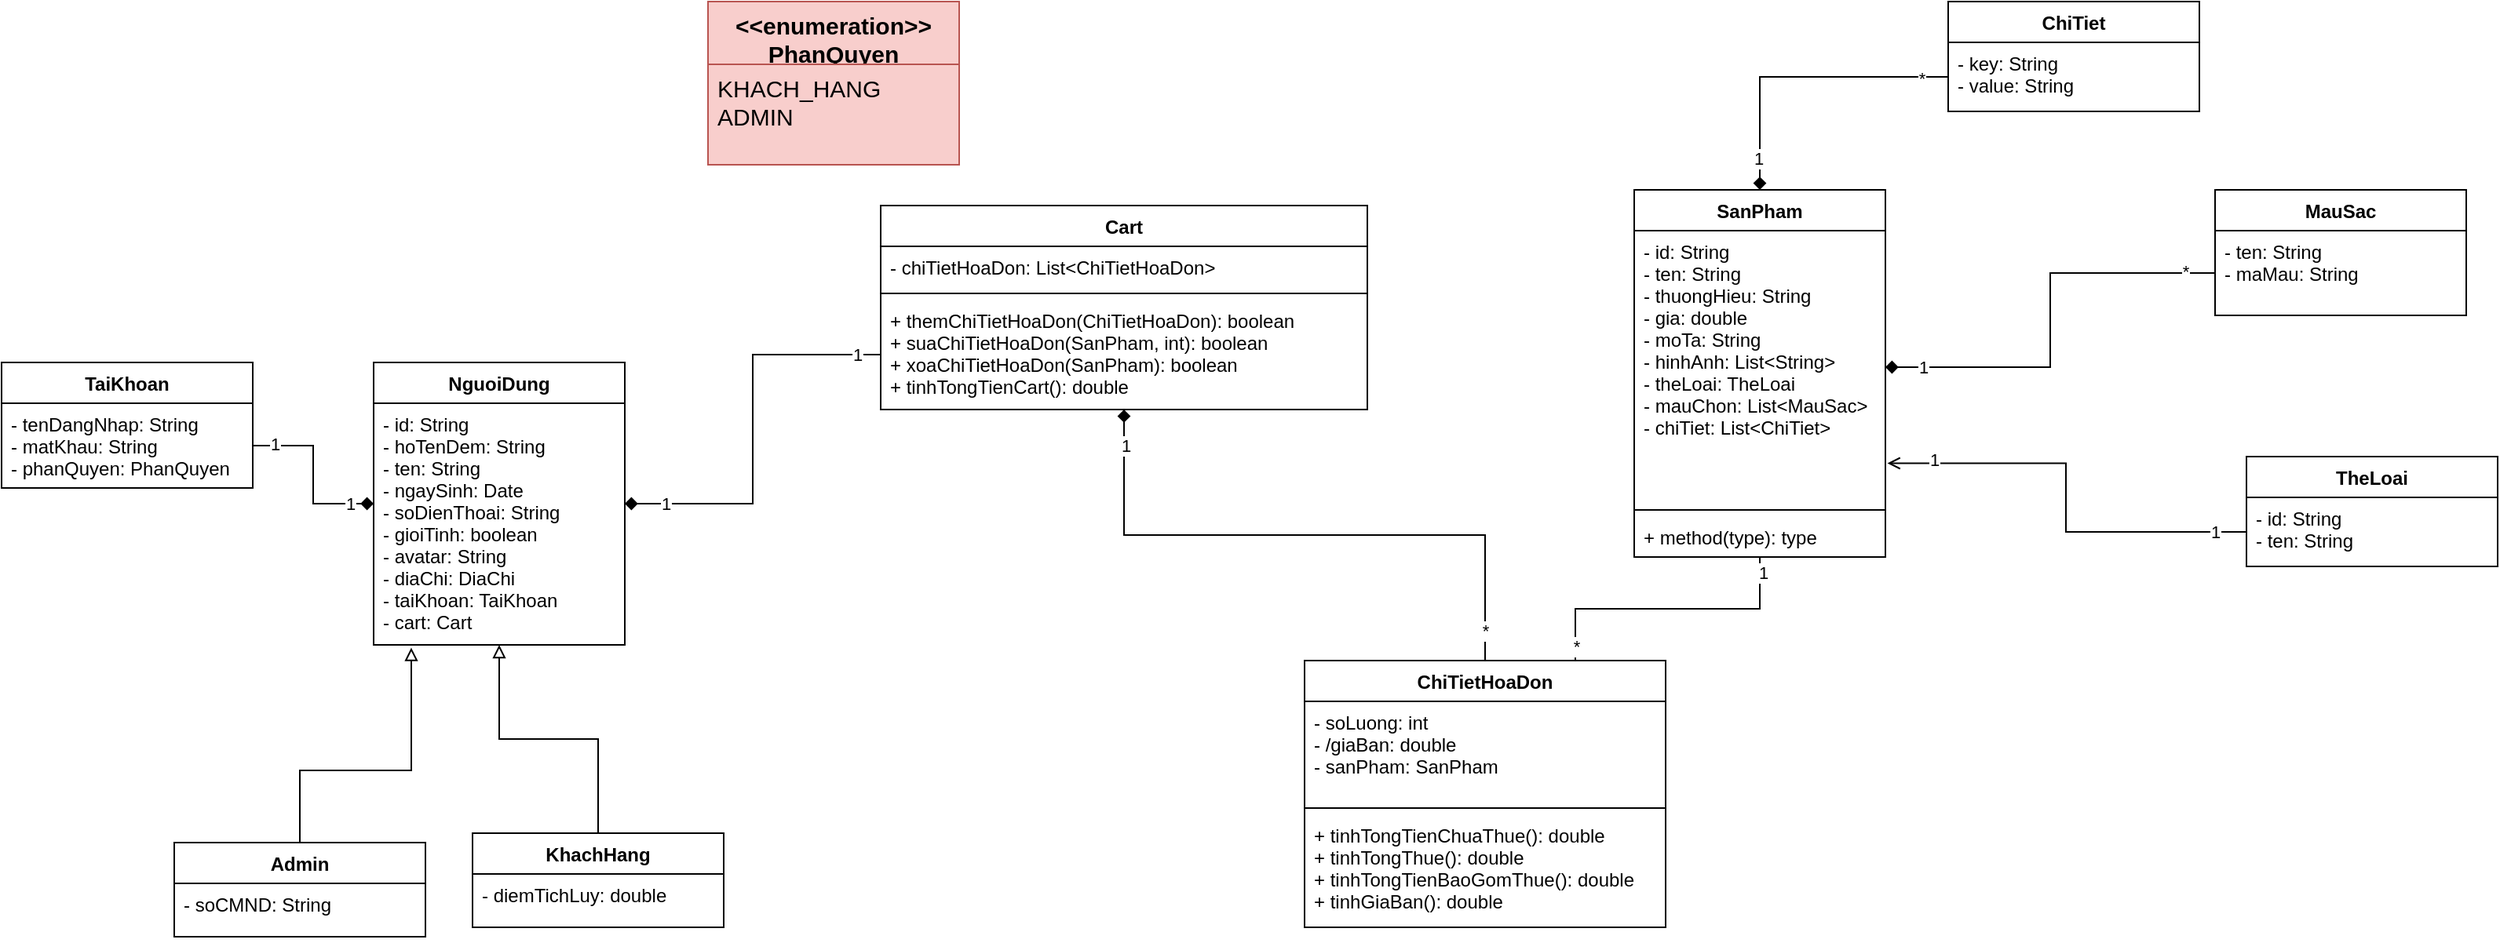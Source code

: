 <mxfile version="14.1.8" type="github">
  <diagram id="C5RBs43oDa-KdzZeNtuy" name="Page-1">
    <mxGraphModel dx="1396" dy="1479" grid="1" gridSize="10" guides="1" tooltips="1" connect="1" arrows="1" fold="1" page="1" pageScale="1" pageWidth="827" pageHeight="1169" math="0" shadow="0">
      <root>
        <mxCell id="WIyWlLk6GJQsqaUBKTNV-0" />
        <mxCell id="WIyWlLk6GJQsqaUBKTNV-1" parent="WIyWlLk6GJQsqaUBKTNV-0" />
        <mxCell id="7N4hpyPiE46g98wLAyZC-40" value="MauSac" style="swimlane;fontStyle=1;align=center;verticalAlign=top;childLayout=stackLayout;horizontal=1;startSize=26;horizontalStack=0;resizeParent=1;resizeParentMax=0;resizeLast=0;collapsible=1;marginBottom=0;" vertex="1" parent="WIyWlLk6GJQsqaUBKTNV-1">
          <mxGeometry x="600" y="-830" width="160" height="80" as="geometry" />
        </mxCell>
        <mxCell id="7N4hpyPiE46g98wLAyZC-41" value="- ten: String&#xa;- maMau: String" style="text;strokeColor=none;fillColor=none;align=left;verticalAlign=top;spacingLeft=4;spacingRight=4;overflow=hidden;rotatable=0;points=[[0,0.5],[1,0.5]];portConstraint=eastwest;" vertex="1" parent="7N4hpyPiE46g98wLAyZC-40">
          <mxGeometry y="26" width="160" height="54" as="geometry" />
        </mxCell>
        <mxCell id="7N4hpyPiE46g98wLAyZC-63" value="SanPham" style="swimlane;fontStyle=1;align=center;verticalAlign=top;childLayout=stackLayout;horizontal=1;startSize=26;horizontalStack=0;resizeParent=1;resizeParentMax=0;resizeLast=0;collapsible=1;marginBottom=0;" vertex="1" parent="WIyWlLk6GJQsqaUBKTNV-1">
          <mxGeometry x="230" y="-830" width="160" height="234" as="geometry" />
        </mxCell>
        <mxCell id="7N4hpyPiE46g98wLAyZC-64" value="- id: String&#xa;- ten: String&#xa;- thuongHieu: String&#xa;- gia: double&#xa;- moTa: String&#xa;- hinhAnh: List&lt;String&gt;&#xa;- theLoai: TheLoai&#xa;- mauChon: List&lt;MauSac&gt;&#xa;- chiTiet: List&lt;ChiTiet&gt;" style="text;strokeColor=none;fillColor=none;align=left;verticalAlign=top;spacingLeft=4;spacingRight=4;overflow=hidden;rotatable=0;points=[[0,0.5],[1,0.5]];portConstraint=eastwest;" vertex="1" parent="7N4hpyPiE46g98wLAyZC-63">
          <mxGeometry y="26" width="160" height="174" as="geometry" />
        </mxCell>
        <mxCell id="7N4hpyPiE46g98wLAyZC-65" value="" style="line;strokeWidth=1;fillColor=none;align=left;verticalAlign=middle;spacingTop=-1;spacingLeft=3;spacingRight=3;rotatable=0;labelPosition=right;points=[];portConstraint=eastwest;" vertex="1" parent="7N4hpyPiE46g98wLAyZC-63">
          <mxGeometry y="200" width="160" height="8" as="geometry" />
        </mxCell>
        <mxCell id="7N4hpyPiE46g98wLAyZC-66" value="+ method(type): type" style="text;strokeColor=none;fillColor=none;align=left;verticalAlign=top;spacingLeft=4;spacingRight=4;overflow=hidden;rotatable=0;points=[[0,0.5],[1,0.5]];portConstraint=eastwest;" vertex="1" parent="7N4hpyPiE46g98wLAyZC-63">
          <mxGeometry y="208" width="160" height="26" as="geometry" />
        </mxCell>
        <mxCell id="7N4hpyPiE46g98wLAyZC-67" style="edgeStyle=orthogonalEdgeStyle;rounded=0;orthogonalLoop=1;jettySize=auto;html=1;exitX=1;exitY=0.5;exitDx=0;exitDy=0;startArrow=diamond;startFill=1;endArrow=none;endFill=0;" edge="1" parent="WIyWlLk6GJQsqaUBKTNV-1" source="7N4hpyPiE46g98wLAyZC-64" target="7N4hpyPiE46g98wLAyZC-41">
          <mxGeometry relative="1" as="geometry" />
        </mxCell>
        <mxCell id="7N4hpyPiE46g98wLAyZC-68" value="1" style="edgeLabel;html=1;align=center;verticalAlign=middle;resizable=0;points=[];" vertex="1" connectable="0" parent="7N4hpyPiE46g98wLAyZC-67">
          <mxGeometry x="-0.824" relative="1" as="geometry">
            <mxPoint as="offset" />
          </mxGeometry>
        </mxCell>
        <mxCell id="7N4hpyPiE46g98wLAyZC-69" value="*" style="edgeLabel;html=1;align=center;verticalAlign=middle;resizable=0;points=[];" vertex="1" connectable="0" parent="7N4hpyPiE46g98wLAyZC-67">
          <mxGeometry x="0.856" y="1" relative="1" as="geometry">
            <mxPoint as="offset" />
          </mxGeometry>
        </mxCell>
        <mxCell id="7N4hpyPiE46g98wLAyZC-70" value="TheLoai" style="swimlane;fontStyle=1;align=center;verticalAlign=top;childLayout=stackLayout;horizontal=1;startSize=26;horizontalStack=0;resizeParent=1;resizeParentMax=0;resizeLast=0;collapsible=1;marginBottom=0;" vertex="1" parent="WIyWlLk6GJQsqaUBKTNV-1">
          <mxGeometry x="620" y="-660" width="160" height="70" as="geometry" />
        </mxCell>
        <mxCell id="7N4hpyPiE46g98wLAyZC-71" value="- id: String&#xa;- ten: String" style="text;strokeColor=none;fillColor=none;align=left;verticalAlign=top;spacingLeft=4;spacingRight=4;overflow=hidden;rotatable=0;points=[[0,0.5],[1,0.5]];portConstraint=eastwest;" vertex="1" parent="7N4hpyPiE46g98wLAyZC-70">
          <mxGeometry y="26" width="160" height="44" as="geometry" />
        </mxCell>
        <mxCell id="7N4hpyPiE46g98wLAyZC-74" style="edgeStyle=orthogonalEdgeStyle;rounded=0;orthogonalLoop=1;jettySize=auto;html=1;exitX=0;exitY=0.5;exitDx=0;exitDy=0;entryX=1.008;entryY=0.852;entryDx=0;entryDy=0;entryPerimeter=0;startArrow=none;startFill=0;endArrow=open;endFill=0;" edge="1" parent="WIyWlLk6GJQsqaUBKTNV-1" source="7N4hpyPiE46g98wLAyZC-71" target="7N4hpyPiE46g98wLAyZC-64">
          <mxGeometry relative="1" as="geometry" />
        </mxCell>
        <mxCell id="7N4hpyPiE46g98wLAyZC-75" value="1" style="edgeLabel;html=1;align=center;verticalAlign=middle;resizable=0;points=[];" vertex="1" connectable="0" parent="7N4hpyPiE46g98wLAyZC-74">
          <mxGeometry x="0.786" y="-2" relative="1" as="geometry">
            <mxPoint as="offset" />
          </mxGeometry>
        </mxCell>
        <mxCell id="7N4hpyPiE46g98wLAyZC-76" value="1" style="edgeLabel;html=1;align=center;verticalAlign=middle;resizable=0;points=[];" vertex="1" connectable="0" parent="7N4hpyPiE46g98wLAyZC-74">
          <mxGeometry x="-0.851" relative="1" as="geometry">
            <mxPoint as="offset" />
          </mxGeometry>
        </mxCell>
        <mxCell id="7N4hpyPiE46g98wLAyZC-77" value="ChiTiet" style="swimlane;fontStyle=1;align=center;verticalAlign=top;childLayout=stackLayout;horizontal=1;startSize=26;horizontalStack=0;resizeParent=1;resizeParentMax=0;resizeLast=0;collapsible=1;marginBottom=0;" vertex="1" parent="WIyWlLk6GJQsqaUBKTNV-1">
          <mxGeometry x="430" y="-950" width="160" height="70" as="geometry" />
        </mxCell>
        <mxCell id="7N4hpyPiE46g98wLAyZC-78" value="- key: String&#xa;- value: String" style="text;strokeColor=none;fillColor=none;align=left;verticalAlign=top;spacingLeft=4;spacingRight=4;overflow=hidden;rotatable=0;points=[[0,0.5],[1,0.5]];portConstraint=eastwest;" vertex="1" parent="7N4hpyPiE46g98wLAyZC-77">
          <mxGeometry y="26" width="160" height="44" as="geometry" />
        </mxCell>
        <mxCell id="7N4hpyPiE46g98wLAyZC-81" style="edgeStyle=orthogonalEdgeStyle;rounded=0;orthogonalLoop=1;jettySize=auto;html=1;exitX=0;exitY=0.5;exitDx=0;exitDy=0;startArrow=none;startFill=0;endArrow=diamond;endFill=1;" edge="1" parent="WIyWlLk6GJQsqaUBKTNV-1" source="7N4hpyPiE46g98wLAyZC-78" target="7N4hpyPiE46g98wLAyZC-63">
          <mxGeometry relative="1" as="geometry" />
        </mxCell>
        <mxCell id="7N4hpyPiE46g98wLAyZC-82" value="1" style="edgeLabel;html=1;align=center;verticalAlign=middle;resizable=0;points=[];" vertex="1" connectable="0" parent="7N4hpyPiE46g98wLAyZC-81">
          <mxGeometry x="0.785" y="-1" relative="1" as="geometry">
            <mxPoint as="offset" />
          </mxGeometry>
        </mxCell>
        <mxCell id="7N4hpyPiE46g98wLAyZC-83" value="*" style="edgeLabel;html=1;align=center;verticalAlign=middle;resizable=0;points=[];" vertex="1" connectable="0" parent="7N4hpyPiE46g98wLAyZC-81">
          <mxGeometry x="-0.823" y="1" relative="1" as="geometry">
            <mxPoint as="offset" />
          </mxGeometry>
        </mxCell>
        <mxCell id="7N4hpyPiE46g98wLAyZC-92" style="edgeStyle=orthogonalEdgeStyle;rounded=0;orthogonalLoop=1;jettySize=auto;html=1;exitX=0.5;exitY=0;exitDx=0;exitDy=0;entryX=0.147;entryY=1.012;entryDx=0;entryDy=0;entryPerimeter=0;startArrow=none;startFill=0;endArrow=block;endFill=0;" edge="1" parent="WIyWlLk6GJQsqaUBKTNV-1" source="7N4hpyPiE46g98wLAyZC-84" target="7N4hpyPiE46g98wLAyZC-89">
          <mxGeometry relative="1" as="geometry">
            <Array as="points">
              <mxPoint x="-620" y="-460" />
              <mxPoint x="-549" y="-460" />
              <mxPoint x="-549" y="-538" />
            </Array>
          </mxGeometry>
        </mxCell>
        <mxCell id="7N4hpyPiE46g98wLAyZC-84" value="Admin" style="swimlane;fontStyle=1;align=center;verticalAlign=top;childLayout=stackLayout;horizontal=1;startSize=26;horizontalStack=0;resizeParent=1;resizeParentMax=0;resizeLast=0;collapsible=1;marginBottom=0;" vertex="1" parent="WIyWlLk6GJQsqaUBKTNV-1">
          <mxGeometry x="-700" y="-414" width="160" height="60" as="geometry" />
        </mxCell>
        <mxCell id="7N4hpyPiE46g98wLAyZC-85" value="- soCMND: String" style="text;strokeColor=none;fillColor=none;align=left;verticalAlign=top;spacingLeft=4;spacingRight=4;overflow=hidden;rotatable=0;points=[[0,0.5],[1,0.5]];portConstraint=eastwest;" vertex="1" parent="7N4hpyPiE46g98wLAyZC-84">
          <mxGeometry y="26" width="160" height="34" as="geometry" />
        </mxCell>
        <mxCell id="7N4hpyPiE46g98wLAyZC-88" value="NguoiDung" style="swimlane;fontStyle=1;align=center;verticalAlign=top;childLayout=stackLayout;horizontal=1;startSize=26;horizontalStack=0;resizeParent=1;resizeParentMax=0;resizeLast=0;collapsible=1;marginBottom=0;" vertex="1" parent="WIyWlLk6GJQsqaUBKTNV-1">
          <mxGeometry x="-573" y="-720" width="160" height="180" as="geometry" />
        </mxCell>
        <mxCell id="7N4hpyPiE46g98wLAyZC-89" value="- id: String&#xa;- hoTenDem: String&#xa;- ten: String&#xa;- ngaySinh: Date&#xa;- soDienThoai: String&#xa;- gioiTinh: boolean&#xa;- avatar: String&#xa;- diaChi: DiaChi&#xa;- taiKhoan: TaiKhoan&#xa;- cart: Cart" style="text;strokeColor=none;fillColor=none;align=left;verticalAlign=top;spacingLeft=4;spacingRight=4;overflow=hidden;rotatable=0;points=[[0,0.5],[1,0.5]];portConstraint=eastwest;" vertex="1" parent="7N4hpyPiE46g98wLAyZC-88">
          <mxGeometry y="26" width="160" height="154" as="geometry" />
        </mxCell>
        <mxCell id="7N4hpyPiE46g98wLAyZC-98" style="edgeStyle=orthogonalEdgeStyle;rounded=0;orthogonalLoop=1;jettySize=auto;html=1;exitX=0.5;exitY=0;exitDx=0;exitDy=0;startArrow=none;startFill=0;endArrow=block;endFill=0;" edge="1" parent="WIyWlLk6GJQsqaUBKTNV-1" source="7N4hpyPiE46g98wLAyZC-93" target="7N4hpyPiE46g98wLAyZC-88">
          <mxGeometry relative="1" as="geometry" />
        </mxCell>
        <mxCell id="7N4hpyPiE46g98wLAyZC-93" value="KhachHang" style="swimlane;fontStyle=1;align=center;verticalAlign=top;childLayout=stackLayout;horizontal=1;startSize=26;horizontalStack=0;resizeParent=1;resizeParentMax=0;resizeLast=0;collapsible=1;marginBottom=0;" vertex="1" parent="WIyWlLk6GJQsqaUBKTNV-1">
          <mxGeometry x="-510" y="-420" width="160" height="60" as="geometry" />
        </mxCell>
        <mxCell id="7N4hpyPiE46g98wLAyZC-94" value="- diemTichLuy: double" style="text;strokeColor=none;fillColor=none;align=left;verticalAlign=top;spacingLeft=4;spacingRight=4;overflow=hidden;rotatable=0;points=[[0,0.5],[1,0.5]];portConstraint=eastwest;" vertex="1" parent="7N4hpyPiE46g98wLAyZC-93">
          <mxGeometry y="26" width="160" height="34" as="geometry" />
        </mxCell>
        <mxCell id="7N4hpyPiE46g98wLAyZC-99" value="TaiKhoan" style="swimlane;fontStyle=1;align=center;verticalAlign=top;childLayout=stackLayout;horizontal=1;startSize=26;horizontalStack=0;resizeParent=1;resizeParentMax=0;resizeLast=0;collapsible=1;marginBottom=0;" vertex="1" parent="WIyWlLk6GJQsqaUBKTNV-1">
          <mxGeometry x="-810" y="-720" width="160" height="80" as="geometry" />
        </mxCell>
        <mxCell id="7N4hpyPiE46g98wLAyZC-100" value="- tenDangNhap: String&#xa;- matKhau: String&#xa;- phanQuyen: PhanQuyen" style="text;strokeColor=none;fillColor=none;align=left;verticalAlign=top;spacingLeft=4;spacingRight=4;overflow=hidden;rotatable=0;points=[[0,0.5],[1,0.5]];portConstraint=eastwest;" vertex="1" parent="7N4hpyPiE46g98wLAyZC-99">
          <mxGeometry y="26" width="160" height="54" as="geometry" />
        </mxCell>
        <mxCell id="7N4hpyPiE46g98wLAyZC-103" value="&lt;&lt;enumeration&gt;&gt;&#xa;PhanQuyen" style="swimlane;fontStyle=1;align=center;verticalAlign=top;childLayout=stackLayout;horizontal=1;startSize=40;horizontalStack=0;resizeParent=1;resizeParentMax=0;resizeLast=0;collapsible=1;marginBottom=0;fillColor=#f8cecc;strokeColor=#b85450;fontSize=15;" vertex="1" parent="WIyWlLk6GJQsqaUBKTNV-1">
          <mxGeometry x="-360" y="-950" width="160" height="104" as="geometry" />
        </mxCell>
        <mxCell id="7N4hpyPiE46g98wLAyZC-104" value="KHACH_HANG&#xa;ADMIN" style="text;strokeColor=#b85450;fillColor=#f8cecc;align=left;verticalAlign=top;spacingLeft=4;spacingRight=4;overflow=hidden;rotatable=0;points=[[0,0.5],[1,0.5]];portConstraint=eastwest;fontSize=15;" vertex="1" parent="7N4hpyPiE46g98wLAyZC-103">
          <mxGeometry y="40" width="160" height="64" as="geometry" />
        </mxCell>
        <mxCell id="7N4hpyPiE46g98wLAyZC-105" style="edgeStyle=orthogonalEdgeStyle;rounded=0;orthogonalLoop=1;jettySize=auto;html=1;exitX=1;exitY=0.5;exitDx=0;exitDy=0;startArrow=none;startFill=0;endArrow=diamond;endFill=1;" edge="1" parent="WIyWlLk6GJQsqaUBKTNV-1" source="7N4hpyPiE46g98wLAyZC-100" target="7N4hpyPiE46g98wLAyZC-88">
          <mxGeometry relative="1" as="geometry" />
        </mxCell>
        <mxCell id="7N4hpyPiE46g98wLAyZC-106" value="1" style="edgeLabel;html=1;align=center;verticalAlign=middle;resizable=0;points=[];" vertex="1" connectable="0" parent="7N4hpyPiE46g98wLAyZC-105">
          <mxGeometry x="0.73" relative="1" as="geometry">
            <mxPoint as="offset" />
          </mxGeometry>
        </mxCell>
        <mxCell id="7N4hpyPiE46g98wLAyZC-107" value="1" style="edgeLabel;html=1;align=center;verticalAlign=middle;resizable=0;points=[];" vertex="1" connectable="0" parent="7N4hpyPiE46g98wLAyZC-105">
          <mxGeometry x="-0.761" y="1" relative="1" as="geometry">
            <mxPoint as="offset" />
          </mxGeometry>
        </mxCell>
        <mxCell id="7N4hpyPiE46g98wLAyZC-108" value="Cart" style="swimlane;fontStyle=1;align=center;verticalAlign=top;childLayout=stackLayout;horizontal=1;startSize=26;horizontalStack=0;resizeParent=1;resizeParentMax=0;resizeLast=0;collapsible=1;marginBottom=0;" vertex="1" parent="WIyWlLk6GJQsqaUBKTNV-1">
          <mxGeometry x="-250" y="-820" width="310" height="130" as="geometry" />
        </mxCell>
        <mxCell id="7N4hpyPiE46g98wLAyZC-109" value="- chiTietHoaDon: List&lt;ChiTietHoaDon&gt;" style="text;strokeColor=none;fillColor=none;align=left;verticalAlign=top;spacingLeft=4;spacingRight=4;overflow=hidden;rotatable=0;points=[[0,0.5],[1,0.5]];portConstraint=eastwest;" vertex="1" parent="7N4hpyPiE46g98wLAyZC-108">
          <mxGeometry y="26" width="310" height="26" as="geometry" />
        </mxCell>
        <mxCell id="7N4hpyPiE46g98wLAyZC-110" value="" style="line;strokeWidth=1;fillColor=none;align=left;verticalAlign=middle;spacingTop=-1;spacingLeft=3;spacingRight=3;rotatable=0;labelPosition=right;points=[];portConstraint=eastwest;" vertex="1" parent="7N4hpyPiE46g98wLAyZC-108">
          <mxGeometry y="52" width="310" height="8" as="geometry" />
        </mxCell>
        <mxCell id="7N4hpyPiE46g98wLAyZC-111" value="+ themChiTietHoaDon(ChiTietHoaDon): boolean&#xa;+ suaChiTietHoaDon(SanPham, int): boolean&#xa;+ xoaChiTietHoaDon(SanPham): boolean&#xa;+ tinhTongTienCart(): double" style="text;strokeColor=none;fillColor=none;align=left;verticalAlign=top;spacingLeft=4;spacingRight=4;overflow=hidden;rotatable=0;points=[[0,0.5],[1,0.5]];portConstraint=eastwest;" vertex="1" parent="7N4hpyPiE46g98wLAyZC-108">
          <mxGeometry y="60" width="310" height="70" as="geometry" />
        </mxCell>
        <mxCell id="7N4hpyPiE46g98wLAyZC-112" style="edgeStyle=orthogonalEdgeStyle;rounded=0;orthogonalLoop=1;jettySize=auto;html=1;exitX=0;exitY=0.5;exitDx=0;exitDy=0;startArrow=none;startFill=0;endArrow=diamond;endFill=1;" edge="1" parent="WIyWlLk6GJQsqaUBKTNV-1" source="7N4hpyPiE46g98wLAyZC-111" target="7N4hpyPiE46g98wLAyZC-88">
          <mxGeometry relative="1" as="geometry" />
        </mxCell>
        <mxCell id="7N4hpyPiE46g98wLAyZC-113" value="1" style="edgeLabel;html=1;align=center;verticalAlign=middle;resizable=0;points=[];" vertex="1" connectable="0" parent="7N4hpyPiE46g98wLAyZC-112">
          <mxGeometry x="0.803" relative="1" as="geometry">
            <mxPoint as="offset" />
          </mxGeometry>
        </mxCell>
        <mxCell id="7N4hpyPiE46g98wLAyZC-114" value="1" style="edgeLabel;html=1;align=center;verticalAlign=middle;resizable=0;points=[];" vertex="1" connectable="0" parent="7N4hpyPiE46g98wLAyZC-112">
          <mxGeometry x="-0.885" relative="1" as="geometry">
            <mxPoint as="offset" />
          </mxGeometry>
        </mxCell>
        <mxCell id="7N4hpyPiE46g98wLAyZC-119" style="edgeStyle=orthogonalEdgeStyle;rounded=0;orthogonalLoop=1;jettySize=auto;html=1;exitX=0.5;exitY=0;exitDx=0;exitDy=0;startArrow=none;startFill=0;endArrow=diamond;endFill=1;" edge="1" parent="WIyWlLk6GJQsqaUBKTNV-1" source="7N4hpyPiE46g98wLAyZC-115" target="7N4hpyPiE46g98wLAyZC-108">
          <mxGeometry relative="1" as="geometry" />
        </mxCell>
        <mxCell id="7N4hpyPiE46g98wLAyZC-120" value="1" style="edgeLabel;html=1;align=center;verticalAlign=middle;resizable=0;points=[];" vertex="1" connectable="0" parent="7N4hpyPiE46g98wLAyZC-119">
          <mxGeometry x="0.881" y="-1" relative="1" as="geometry">
            <mxPoint as="offset" />
          </mxGeometry>
        </mxCell>
        <mxCell id="7N4hpyPiE46g98wLAyZC-121" value="*" style="edgeLabel;html=1;align=center;verticalAlign=middle;resizable=0;points=[];" vertex="1" connectable="0" parent="7N4hpyPiE46g98wLAyZC-119">
          <mxGeometry x="-0.902" relative="1" as="geometry">
            <mxPoint as="offset" />
          </mxGeometry>
        </mxCell>
        <mxCell id="7N4hpyPiE46g98wLAyZC-122" style="edgeStyle=orthogonalEdgeStyle;rounded=0;orthogonalLoop=1;jettySize=auto;html=1;exitX=0.75;exitY=0;exitDx=0;exitDy=0;startArrow=none;startFill=0;endArrow=none;endFill=0;" edge="1" parent="WIyWlLk6GJQsqaUBKTNV-1" source="7N4hpyPiE46g98wLAyZC-115" target="7N4hpyPiE46g98wLAyZC-63">
          <mxGeometry relative="1" as="geometry" />
        </mxCell>
        <mxCell id="7N4hpyPiE46g98wLAyZC-123" value="*" style="edgeLabel;html=1;align=center;verticalAlign=middle;resizable=0;points=[];" vertex="1" connectable="0" parent="7N4hpyPiE46g98wLAyZC-122">
          <mxGeometry x="-0.902" relative="1" as="geometry">
            <mxPoint as="offset" />
          </mxGeometry>
        </mxCell>
        <mxCell id="7N4hpyPiE46g98wLAyZC-124" value="1" style="edgeLabel;html=1;align=center;verticalAlign=middle;resizable=0;points=[];" vertex="1" connectable="0" parent="7N4hpyPiE46g98wLAyZC-122">
          <mxGeometry x="0.889" y="-2" relative="1" as="geometry">
            <mxPoint as="offset" />
          </mxGeometry>
        </mxCell>
        <mxCell id="7N4hpyPiE46g98wLAyZC-115" value="ChiTietHoaDon" style="swimlane;fontStyle=1;align=center;verticalAlign=top;childLayout=stackLayout;horizontal=1;startSize=26;horizontalStack=0;resizeParent=1;resizeParentMax=0;resizeLast=0;collapsible=1;marginBottom=0;" vertex="1" parent="WIyWlLk6GJQsqaUBKTNV-1">
          <mxGeometry x="20" y="-530" width="230" height="170" as="geometry" />
        </mxCell>
        <mxCell id="7N4hpyPiE46g98wLAyZC-116" value="- soLuong: int&#xa;- /giaBan: double&#xa;- sanPham: SanPham" style="text;strokeColor=none;fillColor=none;align=left;verticalAlign=top;spacingLeft=4;spacingRight=4;overflow=hidden;rotatable=0;points=[[0,0.5],[1,0.5]];portConstraint=eastwest;" vertex="1" parent="7N4hpyPiE46g98wLAyZC-115">
          <mxGeometry y="26" width="230" height="64" as="geometry" />
        </mxCell>
        <mxCell id="7N4hpyPiE46g98wLAyZC-117" value="" style="line;strokeWidth=1;fillColor=none;align=left;verticalAlign=middle;spacingTop=-1;spacingLeft=3;spacingRight=3;rotatable=0;labelPosition=right;points=[];portConstraint=eastwest;" vertex="1" parent="7N4hpyPiE46g98wLAyZC-115">
          <mxGeometry y="90" width="230" height="8" as="geometry" />
        </mxCell>
        <mxCell id="7N4hpyPiE46g98wLAyZC-118" value="+ tinhTongTienChuaThue(): double&#xa;+ tinhTongThue(): double&#xa;+ tinhTongTienBaoGomThue(): double&#xa;+ tinhGiaBan(): double" style="text;strokeColor=none;fillColor=none;align=left;verticalAlign=top;spacingLeft=4;spacingRight=4;overflow=hidden;rotatable=0;points=[[0,0.5],[1,0.5]];portConstraint=eastwest;" vertex="1" parent="7N4hpyPiE46g98wLAyZC-115">
          <mxGeometry y="98" width="230" height="72" as="geometry" />
        </mxCell>
      </root>
    </mxGraphModel>
  </diagram>
</mxfile>
